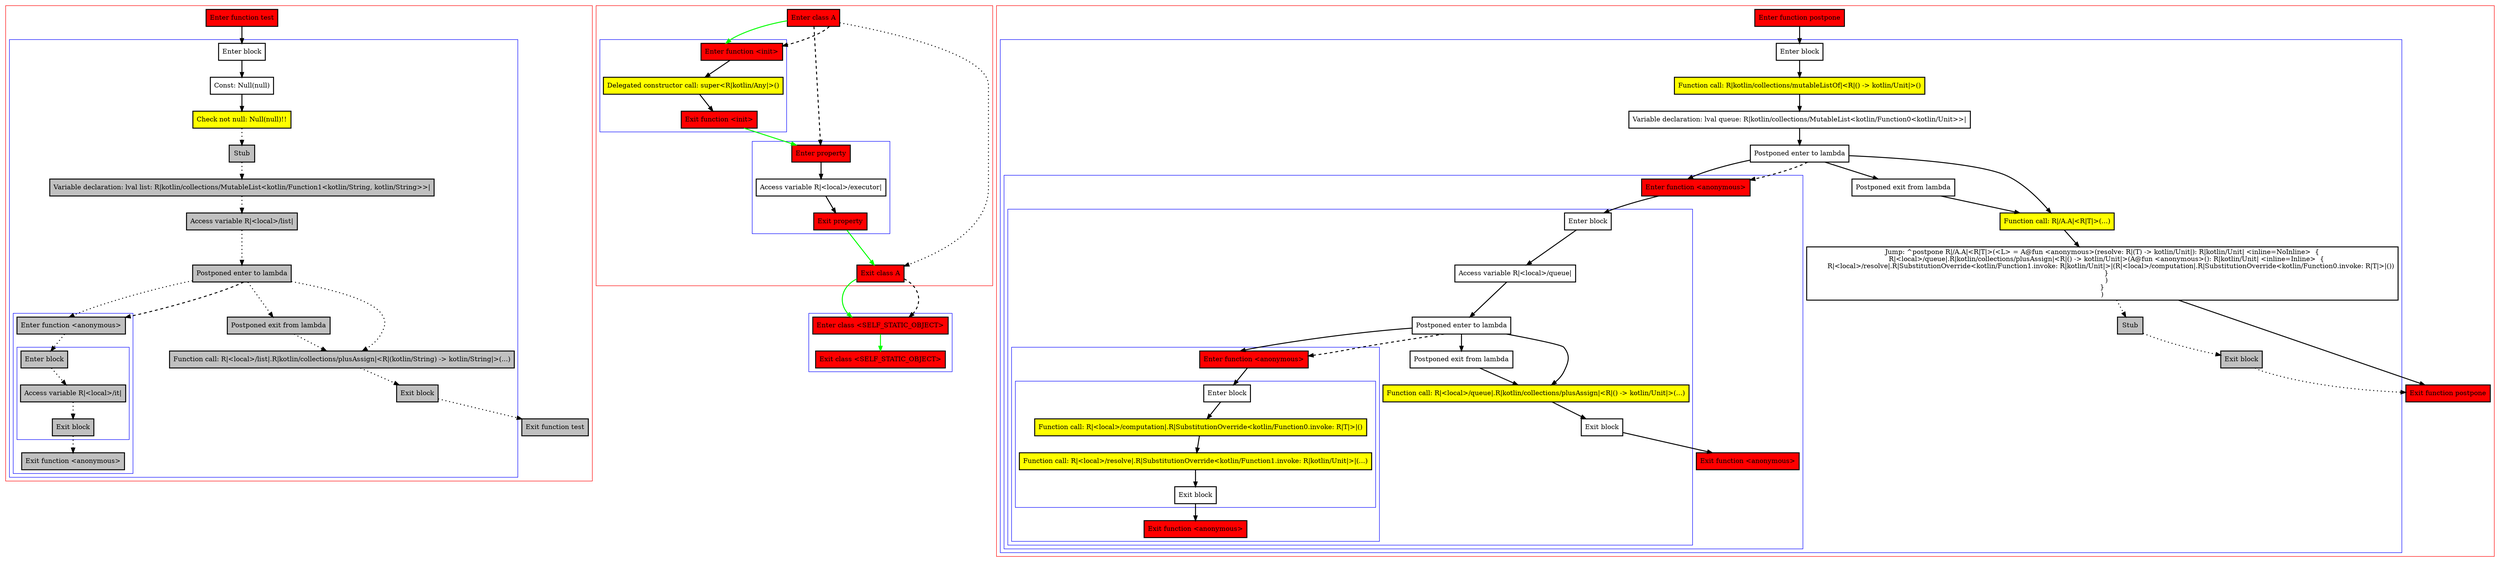 digraph plusAssignWithLambdaInRhs_kt {
    graph [nodesep=3]
    node [shape=box penwidth=2]
    edge [penwidth=2]

    subgraph cluster_0 {
        color=red
        0 [label="Enter function test" style="filled" fillcolor=red];
        subgraph cluster_1 {
            color=blue
            1 [label="Enter block"];
            2 [label="Const: Null(null)"];
            3 [label="Check not null: Null(null)!!" style="filled" fillcolor=yellow];
            4 [label="Stub" style="filled" fillcolor=gray];
            5 [label="Variable declaration: lval list: R|kotlin/collections/MutableList<kotlin/Function1<kotlin/String, kotlin/String>>|" style="filled" fillcolor=gray];
            6 [label="Access variable R|<local>/list|" style="filled" fillcolor=gray];
            7 [label="Postponed enter to lambda" style="filled" fillcolor=gray];
            subgraph cluster_2 {
                color=blue
                8 [label="Enter function <anonymous>" style="filled" fillcolor=gray];
                subgraph cluster_3 {
                    color=blue
                    9 [label="Enter block" style="filled" fillcolor=gray];
                    10 [label="Access variable R|<local>/it|" style="filled" fillcolor=gray];
                    11 [label="Exit block" style="filled" fillcolor=gray];
                }
                12 [label="Exit function <anonymous>" style="filled" fillcolor=gray];
            }
            13 [label="Postponed exit from lambda" style="filled" fillcolor=gray];
            14 [label="Function call: R|<local>/list|.R|kotlin/collections/plusAssign|<R|(kotlin/String) -> kotlin/String|>(...)" style="filled" fillcolor=gray];
            15 [label="Exit block" style="filled" fillcolor=gray];
        }
        16 [label="Exit function test" style="filled" fillcolor=gray];
    }
    0 -> {1};
    1 -> {2};
    2 -> {3};
    3 -> {4} [style=dotted];
    4 -> {5} [style=dotted];
    5 -> {6} [style=dotted];
    6 -> {7} [style=dotted];
    7 -> {8 13 14} [style=dotted];
    7 -> {8} [style=dashed];
    8 -> {9} [style=dotted];
    9 -> {10} [style=dotted];
    10 -> {11} [style=dotted];
    11 -> {12} [style=dotted];
    13 -> {14} [style=dotted];
    14 -> {15} [style=dotted];
    15 -> {16} [style=dotted];

    subgraph cluster_4 {
        color=red
        17 [label="Enter class A" style="filled" fillcolor=red];
        subgraph cluster_5 {
            color=blue
            18 [label="Enter function <init>" style="filled" fillcolor=red];
            19 [label="Delegated constructor call: super<R|kotlin/Any|>()" style="filled" fillcolor=yellow];
            20 [label="Exit function <init>" style="filled" fillcolor=red];
        }
        subgraph cluster_6 {
            color=blue
            21 [label="Enter property" style="filled" fillcolor=red];
            22 [label="Access variable R|<local>/executor|"];
            23 [label="Exit property" style="filled" fillcolor=red];
        }
        24 [label="Exit class A" style="filled" fillcolor=red];
    }
    subgraph cluster_7 {
        color=blue
        25 [label="Enter class <SELF_STATIC_OBJECT>" style="filled" fillcolor=red];
        26 [label="Exit class <SELF_STATIC_OBJECT>" style="filled" fillcolor=red];
    }
    17 -> {18} [color=green];
    17 -> {24} [style=dotted];
    17 -> {18 21} [style=dashed];
    18 -> {19};
    19 -> {20};
    20 -> {21} [color=green];
    21 -> {22};
    22 -> {23};
    23 -> {24} [color=green];
    24 -> {25} [color=green];
    24 -> {25} [style=dashed];
    25 -> {26} [color=green];

    subgraph cluster_8 {
        color=red
        27 [label="Enter function postpone" style="filled" fillcolor=red];
        subgraph cluster_9 {
            color=blue
            28 [label="Enter block"];
            29 [label="Function call: R|kotlin/collections/mutableListOf|<R|() -> kotlin/Unit|>()" style="filled" fillcolor=yellow];
            30 [label="Variable declaration: lval queue: R|kotlin/collections/MutableList<kotlin/Function0<kotlin/Unit>>|"];
            31 [label="Postponed enter to lambda"];
            subgraph cluster_10 {
                color=blue
                32 [label="Enter function <anonymous>" style="filled" fillcolor=red];
                subgraph cluster_11 {
                    color=blue
                    33 [label="Enter block"];
                    34 [label="Access variable R|<local>/queue|"];
                    35 [label="Postponed enter to lambda"];
                    subgraph cluster_12 {
                        color=blue
                        36 [label="Enter function <anonymous>" style="filled" fillcolor=red];
                        subgraph cluster_13 {
                            color=blue
                            37 [label="Enter block"];
                            38 [label="Function call: R|<local>/computation|.R|SubstitutionOverride<kotlin/Function0.invoke: R|T|>|()" style="filled" fillcolor=yellow];
                            39 [label="Function call: R|<local>/resolve|.R|SubstitutionOverride<kotlin/Function1.invoke: R|kotlin/Unit|>|(...)" style="filled" fillcolor=yellow];
                            40 [label="Exit block"];
                        }
                        41 [label="Exit function <anonymous>" style="filled" fillcolor=red];
                    }
                    42 [label="Postponed exit from lambda"];
                    43 [label="Function call: R|<local>/queue|.R|kotlin/collections/plusAssign|<R|() -> kotlin/Unit|>(...)" style="filled" fillcolor=yellow];
                    44 [label="Exit block"];
                }
                45 [label="Exit function <anonymous>" style="filled" fillcolor=red];
            }
            46 [label="Postponed exit from lambda"];
            47 [label="Function call: R|/A.A|<R|T|>(...)" style="filled" fillcolor=yellow];
            48 [label="Jump: ^postpone R|/A.A|<R|T|>(<L> = A@fun <anonymous>(resolve: R|(T) -> kotlin/Unit|): R|kotlin/Unit| <inline=NoInline>  {
    R|<local>/queue|.R|kotlin/collections/plusAssign|<R|() -> kotlin/Unit|>(A@fun <anonymous>(): R|kotlin/Unit| <inline=Inline>  {
        R|<local>/resolve|.R|SubstitutionOverride<kotlin/Function1.invoke: R|kotlin/Unit|>|(R|<local>/computation|.R|SubstitutionOverride<kotlin/Function0.invoke: R|T|>|())
    }
    )
}
)"];
            49 [label="Stub" style="filled" fillcolor=gray];
            50 [label="Exit block" style="filled" fillcolor=gray];
        }
        51 [label="Exit function postpone" style="filled" fillcolor=red];
    }
    27 -> {28};
    28 -> {29};
    29 -> {30};
    30 -> {31};
    31 -> {32 46 47};
    31 -> {32} [style=dashed];
    32 -> {33};
    33 -> {34};
    34 -> {35};
    35 -> {36 42 43};
    35 -> {36} [style=dashed];
    36 -> {37};
    37 -> {38};
    38 -> {39};
    39 -> {40};
    40 -> {41};
    42 -> {43};
    43 -> {44};
    44 -> {45};
    46 -> {47};
    47 -> {48};
    48 -> {51};
    48 -> {49} [style=dotted];
    49 -> {50} [style=dotted];
    50 -> {51} [style=dotted];

}
